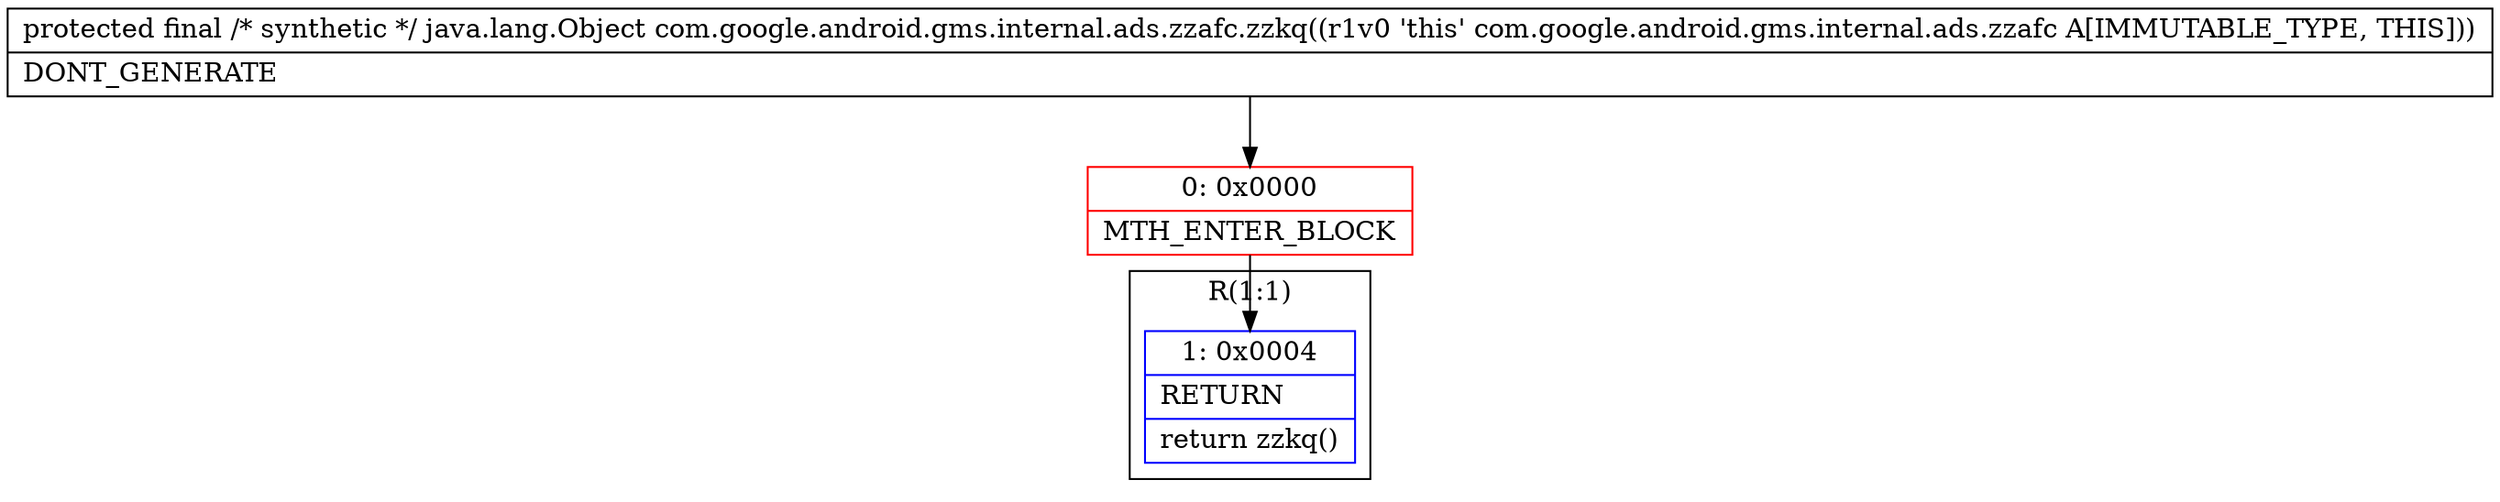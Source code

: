 digraph "CFG forcom.google.android.gms.internal.ads.zzafc.zzkq()Ljava\/lang\/Object;" {
subgraph cluster_Region_100285640 {
label = "R(1:1)";
node [shape=record,color=blue];
Node_1 [shape=record,label="{1\:\ 0x0004|RETURN\l|return zzkq()\l}"];
}
Node_0 [shape=record,color=red,label="{0\:\ 0x0000|MTH_ENTER_BLOCK\l}"];
MethodNode[shape=record,label="{protected final \/* synthetic *\/ java.lang.Object com.google.android.gms.internal.ads.zzafc.zzkq((r1v0 'this' com.google.android.gms.internal.ads.zzafc A[IMMUTABLE_TYPE, THIS]))  | DONT_GENERATE\l}"];
MethodNode -> Node_0;
Node_0 -> Node_1;
}

